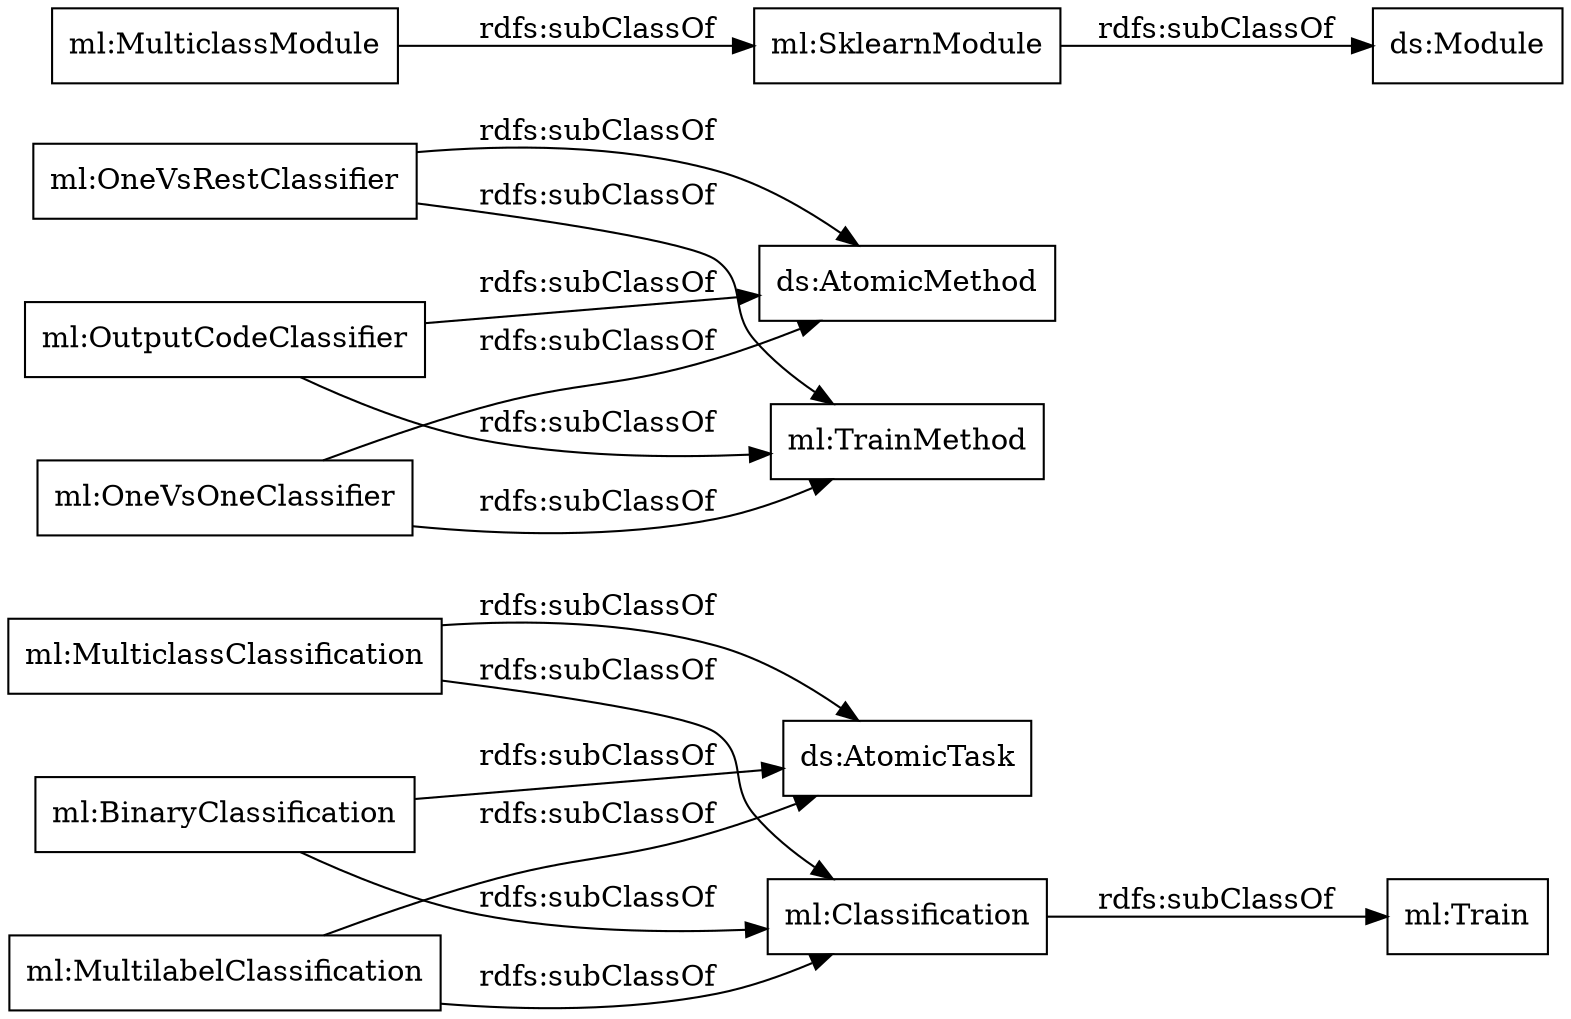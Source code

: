 digraph ar2dtool_diagram { 
rankdir=LR;
size="1000"
node [shape = rectangle, color="black"]; "ml:BinaryClassification" "ml:Classification" "ml:OutputCodeClassifier" "ml:MulticlassClassification" "ml:MultilabelClassification" "ml:OneVsRestClassifier" "ml:Train" "ml:SklearnModule" "ml:MulticlassModule" "ml:OneVsOneClassifier" ; /*classes style*/
	"ml:SklearnModule" -> "ds:Module" [ label = "rdfs:subClassOf" ];
	"ml:Classification" -> "ml:Train" [ label = "rdfs:subClassOf" ];
	"ml:OneVsOneClassifier" -> "ml:TrainMethod" [ label = "rdfs:subClassOf" ];
	"ml:OneVsOneClassifier" -> "ds:AtomicMethod" [ label = "rdfs:subClassOf" ];
	"ml:BinaryClassification" -> "ml:Classification" [ label = "rdfs:subClassOf" ];
	"ml:BinaryClassification" -> "ds:AtomicTask" [ label = "rdfs:subClassOf" ];
	"ml:MultilabelClassification" -> "ml:Classification" [ label = "rdfs:subClassOf" ];
	"ml:MultilabelClassification" -> "ds:AtomicTask" [ label = "rdfs:subClassOf" ];
	"ml:OneVsRestClassifier" -> "ml:TrainMethod" [ label = "rdfs:subClassOf" ];
	"ml:OneVsRestClassifier" -> "ds:AtomicMethod" [ label = "rdfs:subClassOf" ];
	"ml:MulticlassModule" -> "ml:SklearnModule" [ label = "rdfs:subClassOf" ];
	"ml:OutputCodeClassifier" -> "ml:TrainMethod" [ label = "rdfs:subClassOf" ];
	"ml:OutputCodeClassifier" -> "ds:AtomicMethod" [ label = "rdfs:subClassOf" ];
	"ml:MulticlassClassification" -> "ml:Classification" [ label = "rdfs:subClassOf" ];
	"ml:MulticlassClassification" -> "ds:AtomicTask" [ label = "rdfs:subClassOf" ];

}
